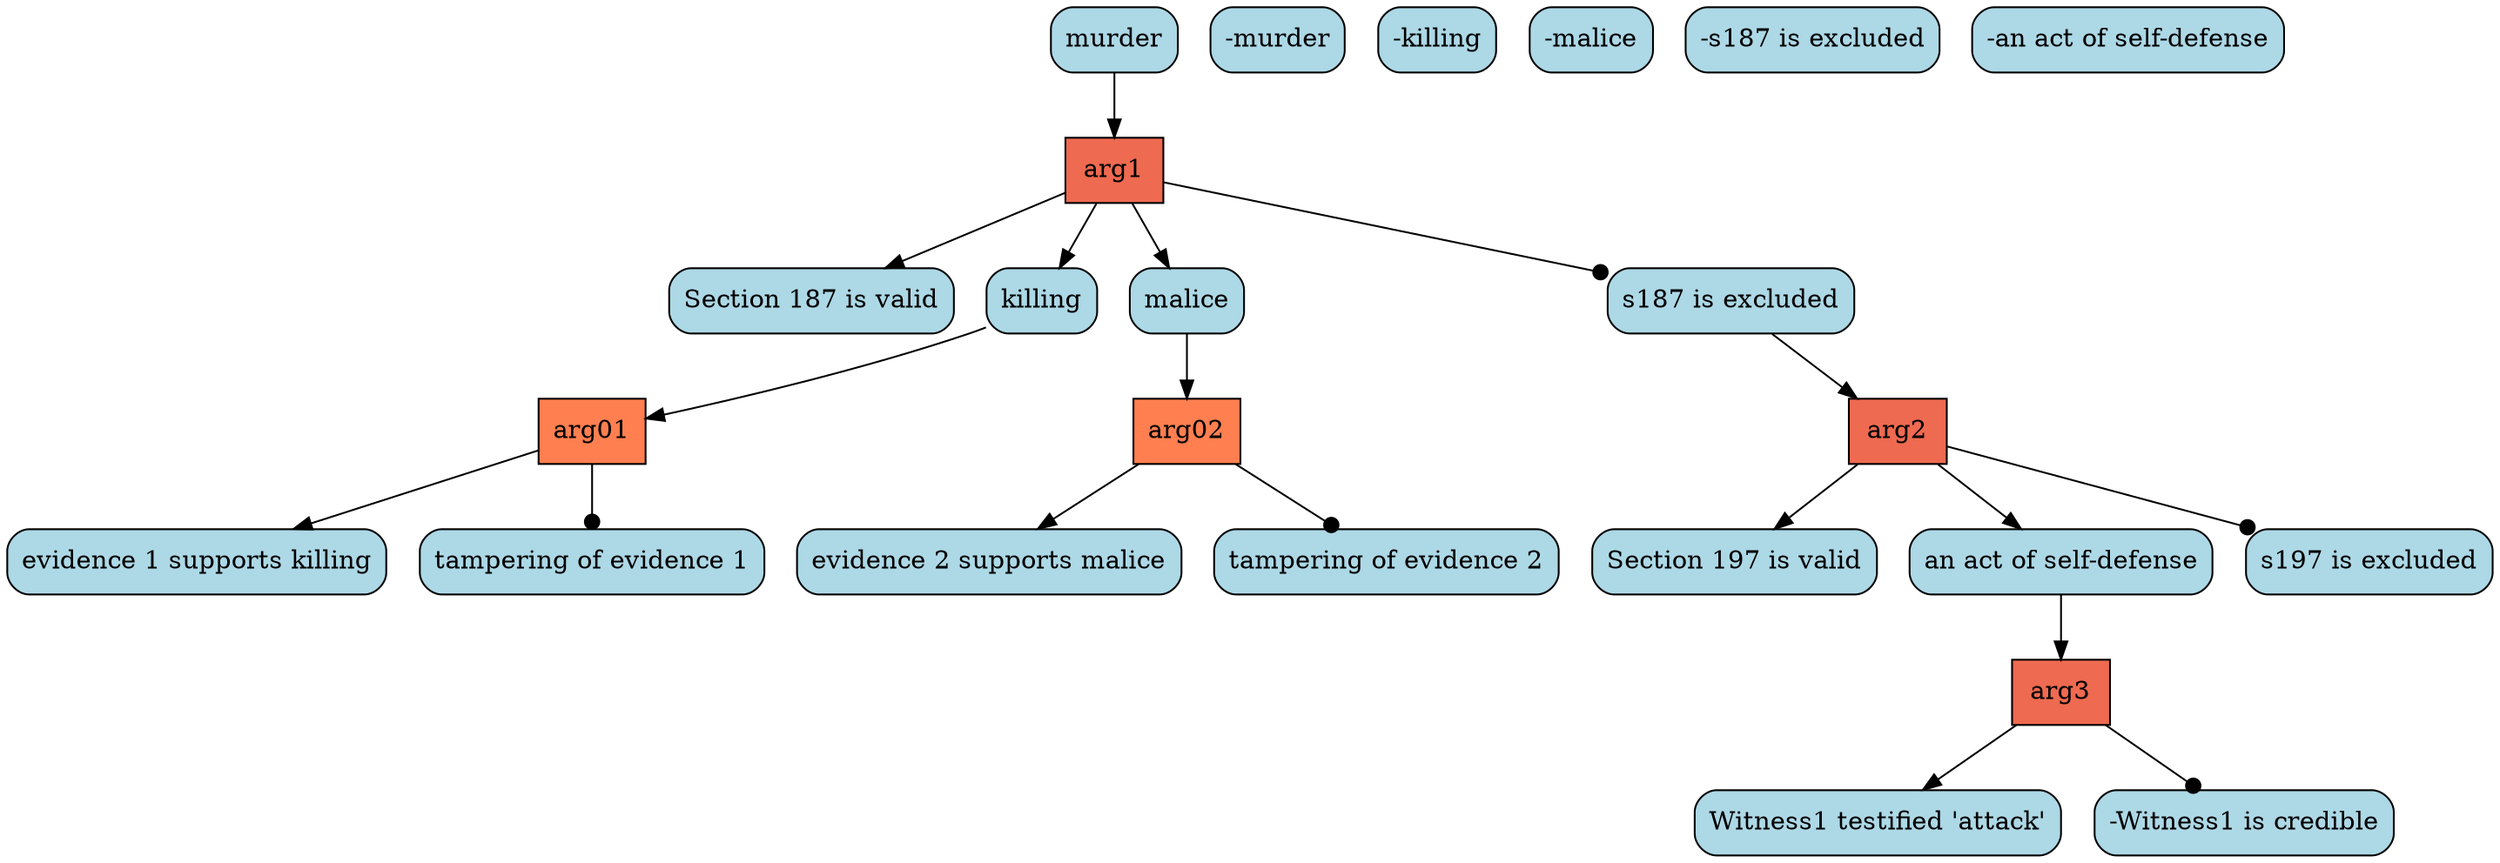 digraph G{ 
"arg1" [color="black", fillcolor="coral2",fixedsize=false, shape=box, style="filled"]; 
"murder" [color="black", fillcolor="lightblue", fixedsize=false,  shape="box", style="rounded,filled"]; 
"-murder" [color="black", fillcolor="lightblue", fixedsize=false,  shape="box", style="rounded,filled"]; 
"Section 187 is valid" [color="black", fillcolor="lightblue", fixedsize=false,  shape="box", style="rounded,filled"]; 
"killing" [color="black", fillcolor="lightblue", fixedsize=false,  shape="box", style="rounded,filled"]; 
"malice" [color="black", fillcolor="lightblue", fixedsize=false,  shape="box", style="rounded,filled"]; 
"s187 is excluded" [color="black", fillcolor="lightblue", fixedsize=false,  shape="box", style="rounded,filled"]; 
"arg01" [color="black", fillcolor="coral",fixedsize=false, shape=box, style="filled"]; 
"-killing" [color="black", fillcolor="lightblue", fixedsize=false,  shape="box", style="rounded,filled"]; 
"evidence 1 supports killing" [color="black", fillcolor="lightblue", fixedsize=false,  shape="box", style="rounded,filled"]; 
"tampering of evidence 1" [color="black", fillcolor="lightblue", fixedsize=false,  shape="box", style="rounded,filled"]; 
"arg02" [color="black", fillcolor="coral",fixedsize=false, shape=box, style="filled"]; 
"-malice" [color="black", fillcolor="lightblue", fixedsize=false,  shape="box", style="rounded,filled"]; 
"evidence 2 supports malice" [color="black", fillcolor="lightblue", fixedsize=false,  shape="box", style="rounded,filled"]; 
"tampering of evidence 2" [color="black", fillcolor="lightblue", fixedsize=false,  shape="box", style="rounded,filled"]; 
"arg2" [color="black", fillcolor="coral2",fixedsize=false, shape=box, style="filled"]; 
"-s187 is excluded" [color="black", fillcolor="lightblue", fixedsize=false,  shape="box", style="rounded,filled"]; 
"Section 197 is valid" [color="black", fillcolor="lightblue", fixedsize=false,  shape="box", style="rounded,filled"]; 
"an act of self-defense" [color="black", fillcolor="lightblue", fixedsize=false,  shape="box", style="rounded,filled"]; 
"s197 is excluded" [color="black", fillcolor="lightblue", fixedsize=false,  shape="box", style="rounded,filled"]; 
"arg3" [color="black", fillcolor="coral2",fixedsize=false, shape=box, style="filled"]; 
"-an act of self-defense" [color="black", fillcolor="lightblue", fixedsize=false,  shape="box", style="rounded,filled"]; 
"Witness1 testified 'attack'" [color="black", fillcolor="lightblue", fixedsize=false,  shape="box", style="rounded,filled"]; 
"-Witness1 is credible" [color="black", fillcolor="lightblue", fixedsize=false,  shape="box", style="rounded,filled"]; 
"murder" -> "arg1" ; 
"arg1" -> "Section 187 is valid" ; 
"arg1" -> "killing" ; 
"arg1" -> "malice" ; 
"arg1" -> "s187 is excluded" [arrowhead=dot] ; 
"killing" -> "arg01" ; 
"arg01" -> "evidence 1 supports killing" ; 
"arg01" -> "tampering of evidence 1" [arrowhead=dot] ; 
"malice" -> "arg02" ; 
"arg02" -> "evidence 2 supports malice" ; 
"arg02" -> "tampering of evidence 2" [arrowhead=dot] ; 
"s187 is excluded" -> "arg2" ; 
"arg2" -> "Section 197 is valid" ; 
"arg2" -> "an act of self-defense" ; 
"arg2" -> "s197 is excluded" [arrowhead=dot] ; 
"an act of self-defense" -> "arg3" ; 
"arg3" -> "Witness1 testified 'attack'" ; 
"arg3" -> "-Witness1 is credible" [arrowhead=dot] ; 
}
